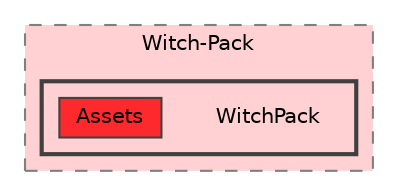 digraph "C:/Users/PC/Documents/GitHub/Witch-Pack/WitchPack"
{
 // LATEX_PDF_SIZE
  bgcolor="transparent";
  edge [fontname=Helvetica,fontsize=10,labelfontname=Helvetica,labelfontsize=10];
  node [fontname=Helvetica,fontsize=10,shape=box,height=0.2,width=0.4];
  compound=true
  subgraph clusterdir_68f2231b2d01402ffe77245d31b04f91 {
    graph [ bgcolor="#ffd1d2", pencolor="grey50", label="Witch-Pack", fontname=Helvetica,fontsize=10 style="filled,dashed", URL="dir_68f2231b2d01402ffe77245d31b04f91.html",tooltip=""]
  subgraph clusterdir_d5c53c5eb1ebe4f10b4c7c99f3d8b87d {
    graph [ bgcolor="#ffd1d2", pencolor="grey25", label="", fontname=Helvetica,fontsize=10 style="filled,bold", URL="dir_d5c53c5eb1ebe4f10b4c7c99f3d8b87d.html",tooltip=""]
    dir_d5c53c5eb1ebe4f10b4c7c99f3d8b87d [shape=plaintext, label="WitchPack"];
  dir_cbd08c5b5bb03f3ae52be1eac9a1e84c [label="Assets", fillcolor="#fe292d", color="grey25", style="filled", URL="dir_cbd08c5b5bb03f3ae52be1eac9a1e84c.html",tooltip=""];
  }
  }
}
